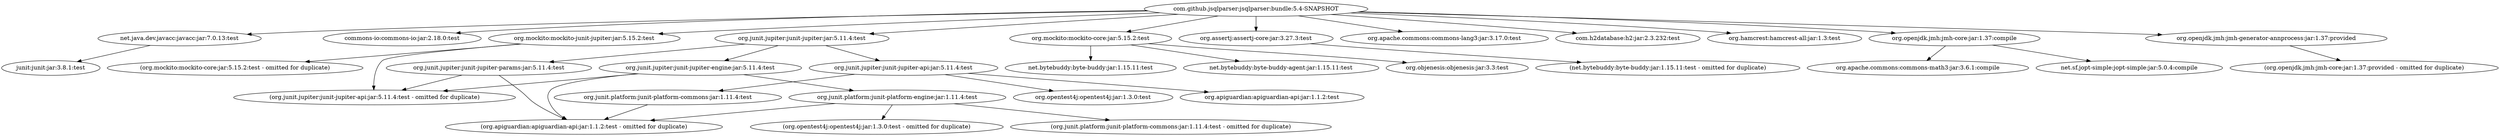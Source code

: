 digraph JSqlParser {
	"com.github.jsqlparser:jsqlparser:bundle:5.4-SNAPSHOT" -> "net.java.dev.javacc:javacc:jar:7.0.13:test" ; 
	"com.github.jsqlparser:jsqlparser:bundle:5.4-SNAPSHOT" -> "commons-io:commons-io:jar:2.18.0:test" ; 
	"com.github.jsqlparser:jsqlparser:bundle:5.4-SNAPSHOT" -> "org.junit.jupiter:junit-jupiter:jar:5.11.4:test" ; 
	"com.github.jsqlparser:jsqlparser:bundle:5.4-SNAPSHOT" -> "org.mockito:mockito-core:jar:5.15.2:test" ; 
	"com.github.jsqlparser:jsqlparser:bundle:5.4-SNAPSHOT" -> "org.mockito:mockito-junit-jupiter:jar:5.15.2:test" ; 
	"com.github.jsqlparser:jsqlparser:bundle:5.4-SNAPSHOT" -> "org.assertj:assertj-core:jar:3.27.3:test" ; 
	"com.github.jsqlparser:jsqlparser:bundle:5.4-SNAPSHOT" -> "org.apache.commons:commons-lang3:jar:3.17.0:test" ; 
	"com.github.jsqlparser:jsqlparser:bundle:5.4-SNAPSHOT" -> "com.h2database:h2:jar:2.3.232:test" ; 
	"com.github.jsqlparser:jsqlparser:bundle:5.4-SNAPSHOT" -> "org.hamcrest:hamcrest-all:jar:1.3:test" ; 
	"com.github.jsqlparser:jsqlparser:bundle:5.4-SNAPSHOT" -> "org.openjdk.jmh:jmh-core:jar:1.37:compile" ; 
	"com.github.jsqlparser:jsqlparser:bundle:5.4-SNAPSHOT" -> "org.openjdk.jmh:jmh-generator-annprocess:jar:1.37:provided" ; 
	"net.java.dev.javacc:javacc:jar:7.0.13:test" -> "junit:junit:jar:3.8.1:test" ; 
	"org.junit.jupiter:junit-jupiter:jar:5.11.4:test" -> "org.junit.jupiter:junit-jupiter-api:jar:5.11.4:test" ; 
	"org.junit.jupiter:junit-jupiter:jar:5.11.4:test" -> "org.junit.jupiter:junit-jupiter-params:jar:5.11.4:test" ; 
	"org.junit.jupiter:junit-jupiter:jar:5.11.4:test" -> "org.junit.jupiter:junit-jupiter-engine:jar:5.11.4:test" ; 
	"org.junit.jupiter:junit-jupiter-api:jar:5.11.4:test" -> "org.opentest4j:opentest4j:jar:1.3.0:test" ; 
	"org.junit.jupiter:junit-jupiter-api:jar:5.11.4:test" -> "org.junit.platform:junit-platform-commons:jar:1.11.4:test" ; 
	"org.junit.jupiter:junit-jupiter-api:jar:5.11.4:test" -> "org.apiguardian:apiguardian-api:jar:1.1.2:test" ; 
	"org.junit.platform:junit-platform-commons:jar:1.11.4:test" -> "(org.apiguardian:apiguardian-api:jar:1.1.2:test - omitted for duplicate)" ; 
	"org.junit.jupiter:junit-jupiter-params:jar:5.11.4:test" -> "(org.junit.jupiter:junit-jupiter-api:jar:5.11.4:test - omitted for duplicate)" ; 
	"org.junit.jupiter:junit-jupiter-params:jar:5.11.4:test" -> "(org.apiguardian:apiguardian-api:jar:1.1.2:test - omitted for duplicate)" ; 
	"org.junit.jupiter:junit-jupiter-engine:jar:5.11.4:test" -> "org.junit.platform:junit-platform-engine:jar:1.11.4:test" ; 
	"org.junit.jupiter:junit-jupiter-engine:jar:5.11.4:test" -> "(org.junit.jupiter:junit-jupiter-api:jar:5.11.4:test - omitted for duplicate)" ; 
	"org.junit.jupiter:junit-jupiter-engine:jar:5.11.4:test" -> "(org.apiguardian:apiguardian-api:jar:1.1.2:test - omitted for duplicate)" ; 
	"org.junit.platform:junit-platform-engine:jar:1.11.4:test" -> "(org.opentest4j:opentest4j:jar:1.3.0:test - omitted for duplicate)" ; 
	"org.junit.platform:junit-platform-engine:jar:1.11.4:test" -> "(org.junit.platform:junit-platform-commons:jar:1.11.4:test - omitted for duplicate)" ; 
	"org.junit.platform:junit-platform-engine:jar:1.11.4:test" -> "(org.apiguardian:apiguardian-api:jar:1.1.2:test - omitted for duplicate)" ; 
	"org.mockito:mockito-core:jar:5.15.2:test" -> "net.bytebuddy:byte-buddy:jar:1.15.11:test" ; 
	"org.mockito:mockito-core:jar:5.15.2:test" -> "net.bytebuddy:byte-buddy-agent:jar:1.15.11:test" ; 
	"org.mockito:mockito-core:jar:5.15.2:test" -> "org.objenesis:objenesis:jar:3.3:test" ; 
	"org.mockito:mockito-junit-jupiter:jar:5.15.2:test" -> "(org.mockito:mockito-core:jar:5.15.2:test - omitted for duplicate)" ; 
	"org.mockito:mockito-junit-jupiter:jar:5.15.2:test" -> "(org.junit.jupiter:junit-jupiter-api:jar:5.11.4:test - omitted for duplicate)" ; 
	"org.assertj:assertj-core:jar:3.27.3:test" -> "(net.bytebuddy:byte-buddy:jar:1.15.11:test - omitted for duplicate)" ; 
	"org.openjdk.jmh:jmh-core:jar:1.37:compile" -> "net.sf.jopt-simple:jopt-simple:jar:5.0.4:compile" ; 
	"org.openjdk.jmh:jmh-core:jar:1.37:compile" -> "org.apache.commons:commons-math3:jar:3.6.1:compile" ; 
	"org.openjdk.jmh:jmh-generator-annprocess:jar:1.37:provided" -> "(org.openjdk.jmh:jmh-core:jar:1.37:provided - omitted for duplicate)" ; 
}
